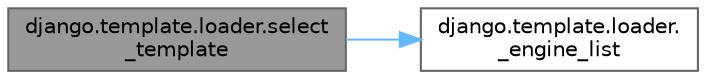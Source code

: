 digraph "django.template.loader.select_template"
{
 // LATEX_PDF_SIZE
  bgcolor="transparent";
  edge [fontname=Helvetica,fontsize=10,labelfontname=Helvetica,labelfontsize=10];
  node [fontname=Helvetica,fontsize=10,shape=box,height=0.2,width=0.4];
  rankdir="LR";
  Node1 [id="Node000001",label="django.template.loader.select\l_template",height=0.2,width=0.4,color="gray40", fillcolor="grey60", style="filled", fontcolor="black",tooltip=" "];
  Node1 -> Node2 [id="edge1_Node000001_Node000002",color="steelblue1",style="solid",tooltip=" "];
  Node2 [id="Node000002",label="django.template.loader.\l_engine_list",height=0.2,width=0.4,color="grey40", fillcolor="white", style="filled",URL="$namespacedjango_1_1template_1_1loader.html#a1ae9c7f8f306aa8e0bd752fb5f086c67",tooltip=" "];
}
